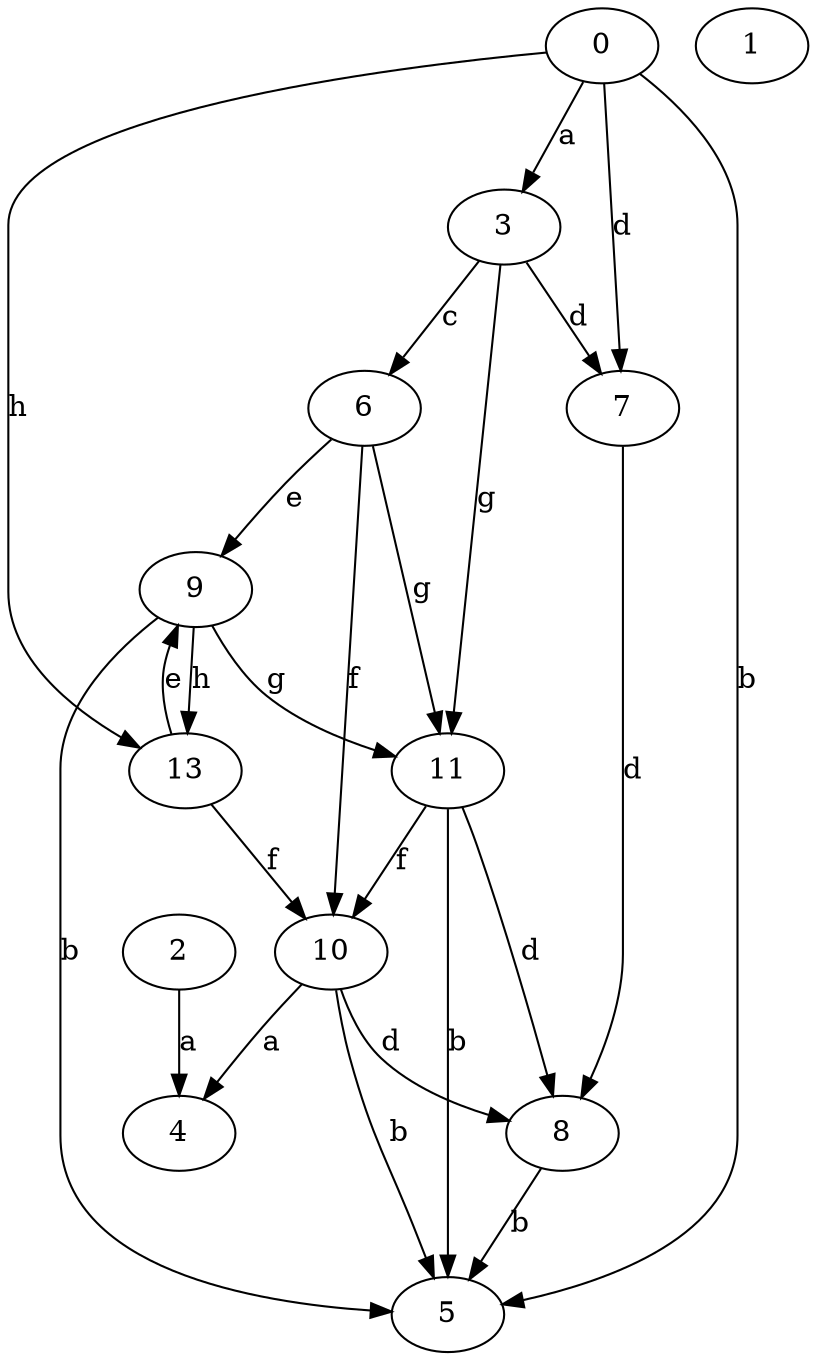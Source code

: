 strict digraph  {
2;
3;
4;
5;
6;
0;
7;
1;
8;
9;
10;
11;
13;
2 -> 4  [label=a];
3 -> 6  [label=c];
3 -> 7  [label=d];
3 -> 11  [label=g];
6 -> 9  [label=e];
6 -> 10  [label=f];
6 -> 11  [label=g];
0 -> 3  [label=a];
0 -> 5  [label=b];
0 -> 7  [label=d];
0 -> 13  [label=h];
7 -> 8  [label=d];
8 -> 5  [label=b];
9 -> 5  [label=b];
9 -> 11  [label=g];
9 -> 13  [label=h];
10 -> 4  [label=a];
10 -> 5  [label=b];
10 -> 8  [label=d];
11 -> 5  [label=b];
11 -> 8  [label=d];
11 -> 10  [label=f];
13 -> 9  [label=e];
13 -> 10  [label=f];
}
